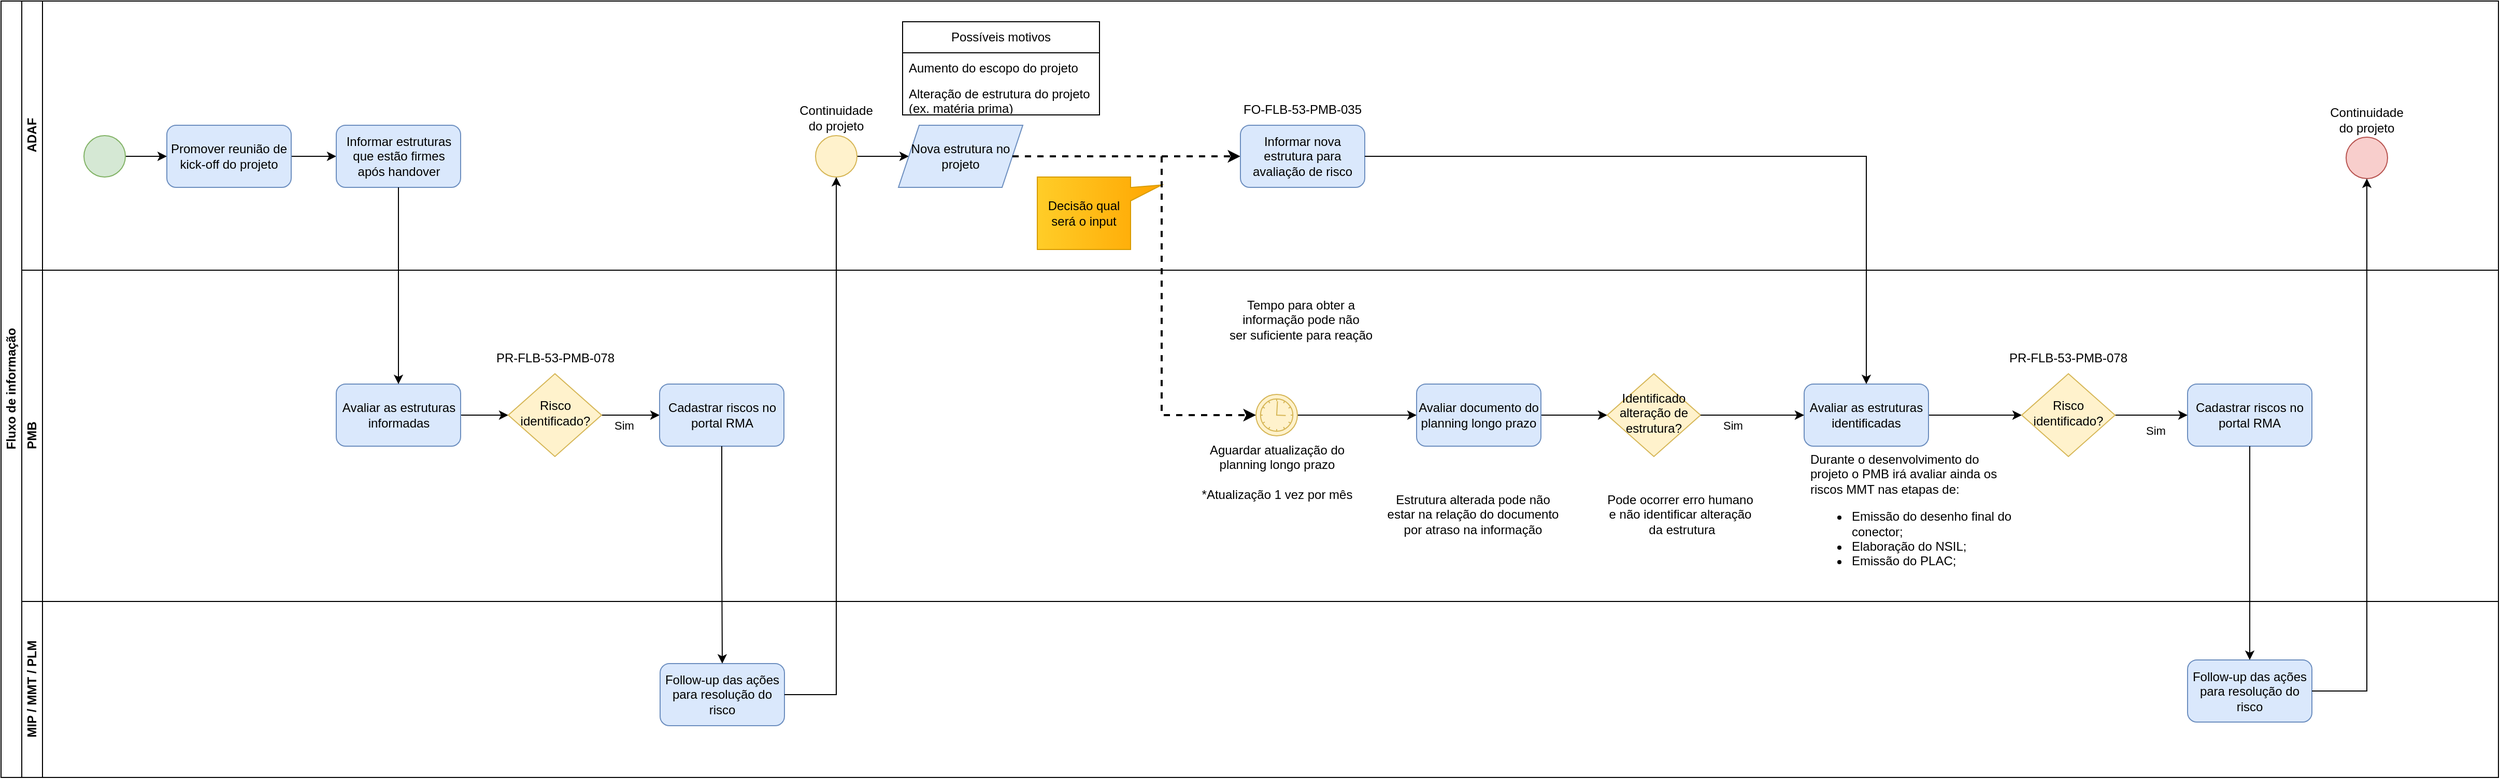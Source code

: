 <mxfile version="21.2.9" type="github">
  <diagram id="C5RBs43oDa-KdzZeNtuy" name="Page-1">
    <mxGraphModel dx="2820" dy="1275" grid="1" gridSize="10" guides="1" tooltips="1" connect="1" arrows="1" fold="1" page="1" pageScale="1" pageWidth="827" pageHeight="1169" math="0" shadow="0">
      <root>
        <mxCell id="WIyWlLk6GJQsqaUBKTNV-0" />
        <mxCell id="WIyWlLk6GJQsqaUBKTNV-1" parent="WIyWlLk6GJQsqaUBKTNV-0" />
        <mxCell id="ZzdF6FoWm0HYHNnGSfIL-0" value="Fluxo de informação" style="swimlane;childLayout=stackLayout;resizeParent=1;resizeParentMax=0;horizontal=0;startSize=20;horizontalStack=0;html=1;" vertex="1" parent="WIyWlLk6GJQsqaUBKTNV-1">
          <mxGeometry x="30" y="30" width="2410" height="750" as="geometry" />
        </mxCell>
        <mxCell id="ZzdF6FoWm0HYHNnGSfIL-1" value="ADAF" style="swimlane;startSize=20;horizontal=0;html=1;" vertex="1" parent="ZzdF6FoWm0HYHNnGSfIL-0">
          <mxGeometry x="20" width="2390" height="260" as="geometry" />
        </mxCell>
        <mxCell id="ZzdF6FoWm0HYHNnGSfIL-16" value="" style="edgeStyle=orthogonalEdgeStyle;rounded=0;orthogonalLoop=1;jettySize=auto;html=1;" edge="1" parent="ZzdF6FoWm0HYHNnGSfIL-1" source="ZzdF6FoWm0HYHNnGSfIL-4" target="ZzdF6FoWm0HYHNnGSfIL-5">
          <mxGeometry relative="1" as="geometry" />
        </mxCell>
        <mxCell id="ZzdF6FoWm0HYHNnGSfIL-4" value="Promover reunião de kick-off do projeto" style="rounded=1;whiteSpace=wrap;html=1;fontSize=12;glass=0;strokeWidth=1;shadow=0;fillColor=#dae8fc;strokeColor=#6c8ebf;" vertex="1" parent="ZzdF6FoWm0HYHNnGSfIL-1">
          <mxGeometry x="140" y="120" width="120" height="60" as="geometry" />
        </mxCell>
        <mxCell id="ZzdF6FoWm0HYHNnGSfIL-5" value="Informar estruturas que estão firmes após handover" style="rounded=1;whiteSpace=wrap;html=1;fontSize=12;glass=0;strokeWidth=1;shadow=0;fillColor=#dae8fc;strokeColor=#6c8ebf;" vertex="1" parent="ZzdF6FoWm0HYHNnGSfIL-1">
          <mxGeometry x="303.5" y="120" width="120" height="60" as="geometry" />
        </mxCell>
        <mxCell id="ZzdF6FoWm0HYHNnGSfIL-17" value="" style="edgeStyle=orthogonalEdgeStyle;rounded=0;orthogonalLoop=1;jettySize=auto;html=1;" edge="1" parent="ZzdF6FoWm0HYHNnGSfIL-1" source="ZzdF6FoWm0HYHNnGSfIL-7" target="ZzdF6FoWm0HYHNnGSfIL-4">
          <mxGeometry relative="1" as="geometry" />
        </mxCell>
        <mxCell id="ZzdF6FoWm0HYHNnGSfIL-7" value="" style="ellipse;whiteSpace=wrap;html=1;aspect=fixed;fillColor=#d5e8d4;strokeColor=#82b366;" vertex="1" parent="ZzdF6FoWm0HYHNnGSfIL-1">
          <mxGeometry x="60" y="130" width="40" height="40" as="geometry" />
        </mxCell>
        <mxCell id="ZzdF6FoWm0HYHNnGSfIL-23" value="" style="edgeStyle=orthogonalEdgeStyle;rounded=0;orthogonalLoop=1;jettySize=auto;html=1;" edge="1" parent="ZzdF6FoWm0HYHNnGSfIL-1" source="ZzdF6FoWm0HYHNnGSfIL-11" target="ZzdF6FoWm0HYHNnGSfIL-13">
          <mxGeometry relative="1" as="geometry" />
        </mxCell>
        <mxCell id="ZzdF6FoWm0HYHNnGSfIL-11" value="Continuidade do projeto" style="ellipse;whiteSpace=wrap;html=1;aspect=fixed;labelPosition=center;verticalLabelPosition=top;align=center;verticalAlign=bottom;fillColor=#fff2cc;strokeColor=#d6b656;" vertex="1" parent="ZzdF6FoWm0HYHNnGSfIL-1">
          <mxGeometry x="766" y="130" width="40" height="40" as="geometry" />
        </mxCell>
        <mxCell id="ZzdF6FoWm0HYHNnGSfIL-33" style="edgeStyle=orthogonalEdgeStyle;rounded=0;orthogonalLoop=1;jettySize=auto;html=1;entryX=0;entryY=0.5;entryDx=0;entryDy=0;dashed=1;strokeWidth=2;" edge="1" parent="ZzdF6FoWm0HYHNnGSfIL-1" source="ZzdF6FoWm0HYHNnGSfIL-13" target="ZzdF6FoWm0HYHNnGSfIL-26">
          <mxGeometry relative="1" as="geometry" />
        </mxCell>
        <mxCell id="ZzdF6FoWm0HYHNnGSfIL-13" value="Nova estrutura no projeto" style="shape=parallelogram;perimeter=parallelogramPerimeter;whiteSpace=wrap;html=1;fixedSize=1;fillColor=#dae8fc;strokeColor=#6c8ebf;" vertex="1" parent="ZzdF6FoWm0HYHNnGSfIL-1">
          <mxGeometry x="846" y="120" width="120" height="60" as="geometry" />
        </mxCell>
        <mxCell id="ZzdF6FoWm0HYHNnGSfIL-26" value="Informar nova estrutura para avaliação de risco" style="rounded=1;whiteSpace=wrap;html=1;fontSize=12;glass=0;strokeWidth=1;shadow=0;fillColor=#dae8fc;strokeColor=#6c8ebf;" vertex="1" parent="ZzdF6FoWm0HYHNnGSfIL-1">
          <mxGeometry x="1176" y="120" width="120" height="60" as="geometry" />
        </mxCell>
        <mxCell id="ZzdF6FoWm0HYHNnGSfIL-87" value="Continuidade do projeto" style="ellipse;whiteSpace=wrap;html=1;aspect=fixed;labelPosition=center;verticalLabelPosition=top;align=center;verticalAlign=bottom;fillColor=#f8cecc;strokeColor=#b85450;" vertex="1" parent="ZzdF6FoWm0HYHNnGSfIL-1">
          <mxGeometry x="2243" y="131.5" width="40" height="40" as="geometry" />
        </mxCell>
        <mxCell id="ZzdF6FoWm0HYHNnGSfIL-98" value="Decisão qual será o input" style="shape=callout;whiteSpace=wrap;html=1;perimeter=calloutPerimeter;base=13;direction=north;position2=0.89;size=30;position=0.67;fillColor=#ffcd28;gradientColor=#ffa500;strokeColor=#d79b00;" vertex="1" parent="ZzdF6FoWm0HYHNnGSfIL-1">
          <mxGeometry x="980" y="170" width="120" height="70" as="geometry" />
        </mxCell>
        <mxCell id="ZzdF6FoWm0HYHNnGSfIL-99" value="Possíveis motivos" style="swimlane;fontStyle=0;childLayout=stackLayout;horizontal=1;startSize=30;horizontalStack=0;resizeParent=1;resizeParentMax=0;resizeLast=0;collapsible=1;marginBottom=0;whiteSpace=wrap;html=1;" vertex="1" parent="ZzdF6FoWm0HYHNnGSfIL-1">
          <mxGeometry x="850" y="20" width="190" height="90" as="geometry">
            <mxRectangle x="870" y="20" width="80" height="30" as="alternateBounds" />
          </mxGeometry>
        </mxCell>
        <mxCell id="ZzdF6FoWm0HYHNnGSfIL-100" value="Aumento do escopo do projeto" style="text;strokeColor=none;fillColor=none;align=left;verticalAlign=middle;spacingLeft=4;spacingRight=4;overflow=hidden;points=[[0,0.5],[1,0.5]];portConstraint=eastwest;rotatable=0;whiteSpace=wrap;html=1;" vertex="1" parent="ZzdF6FoWm0HYHNnGSfIL-99">
          <mxGeometry y="30" width="190" height="30" as="geometry" />
        </mxCell>
        <mxCell id="ZzdF6FoWm0HYHNnGSfIL-101" value="Alteração de estrutura do projeto (ex. matéria prima)" style="text;strokeColor=none;fillColor=none;align=left;verticalAlign=middle;spacingLeft=4;spacingRight=4;overflow=hidden;points=[[0,0.5],[1,0.5]];portConstraint=eastwest;rotatable=0;whiteSpace=wrap;html=1;" vertex="1" parent="ZzdF6FoWm0HYHNnGSfIL-99">
          <mxGeometry y="60" width="190" height="30" as="geometry" />
        </mxCell>
        <mxCell id="ZzdF6FoWm0HYHNnGSfIL-107" value="FO-FLB-53-PMB-035" style="text;html=1;strokeColor=none;fillColor=none;align=center;verticalAlign=middle;whiteSpace=wrap;rounded=0;" vertex="1" parent="ZzdF6FoWm0HYHNnGSfIL-1">
          <mxGeometry x="1176" y="90" width="120" height="30" as="geometry" />
        </mxCell>
        <mxCell id="ZzdF6FoWm0HYHNnGSfIL-2" value="PMB" style="swimlane;startSize=20;horizontal=0;html=1;" vertex="1" parent="ZzdF6FoWm0HYHNnGSfIL-0">
          <mxGeometry x="20" y="260" width="2390" height="320" as="geometry" />
        </mxCell>
        <mxCell id="ZzdF6FoWm0HYHNnGSfIL-19" value="" style="edgeStyle=orthogonalEdgeStyle;rounded=0;orthogonalLoop=1;jettySize=auto;html=1;" edge="1" parent="ZzdF6FoWm0HYHNnGSfIL-2" source="ZzdF6FoWm0HYHNnGSfIL-6" target="ZzdF6FoWm0HYHNnGSfIL-9">
          <mxGeometry relative="1" as="geometry" />
        </mxCell>
        <mxCell id="ZzdF6FoWm0HYHNnGSfIL-6" value="A&lt;span style=&quot;text-indent: -0.38in; background-color: initial;&quot;&gt;valiar as estruturas informadas&lt;/span&gt;" style="rounded=1;whiteSpace=wrap;html=1;fontSize=12;glass=0;strokeWidth=1;shadow=0;fillColor=#dae8fc;strokeColor=#6c8ebf;" vertex="1" parent="ZzdF6FoWm0HYHNnGSfIL-2">
          <mxGeometry x="303.5" y="110" width="120" height="60" as="geometry" />
        </mxCell>
        <mxCell id="ZzdF6FoWm0HYHNnGSfIL-84" value="" style="edgeStyle=orthogonalEdgeStyle;rounded=0;orthogonalLoop=1;jettySize=auto;html=1;labelPosition=center;verticalLabelPosition=middle;align=center;verticalAlign=middle;" edge="1" parent="ZzdF6FoWm0HYHNnGSfIL-2" source="ZzdF6FoWm0HYHNnGSfIL-9" target="ZzdF6FoWm0HYHNnGSfIL-24">
          <mxGeometry relative="1" as="geometry">
            <Array as="points">
              <mxPoint x="579.5" y="140" />
              <mxPoint x="579.5" y="140" />
            </Array>
          </mxGeometry>
        </mxCell>
        <mxCell id="ZzdF6FoWm0HYHNnGSfIL-90" value="Sim" style="edgeLabel;html=1;align=center;verticalAlign=middle;resizable=0;points=[];container=1;" vertex="1" connectable="0" parent="ZzdF6FoWm0HYHNnGSfIL-84">
          <mxGeometry relative="1" as="geometry">
            <mxPoint x="-7" y="10" as="offset" />
          </mxGeometry>
        </mxCell>
        <mxCell id="ZzdF6FoWm0HYHNnGSfIL-9" value="Risco identificado?" style="rhombus;whiteSpace=wrap;html=1;shadow=0;fontFamily=Helvetica;fontSize=12;align=center;strokeWidth=1;spacing=6;spacingTop=-4;fillColor=#fff2cc;strokeColor=#d6b656;" vertex="1" parent="ZzdF6FoWm0HYHNnGSfIL-2">
          <mxGeometry x="469.5" y="100" width="90" height="80" as="geometry" />
        </mxCell>
        <mxCell id="ZzdF6FoWm0HYHNnGSfIL-38" value="" style="edgeStyle=orthogonalEdgeStyle;rounded=0;orthogonalLoop=1;jettySize=auto;html=1;" edge="1" parent="ZzdF6FoWm0HYHNnGSfIL-2" source="ZzdF6FoWm0HYHNnGSfIL-14" target="ZzdF6FoWm0HYHNnGSfIL-25">
          <mxGeometry relative="1" as="geometry" />
        </mxCell>
        <mxCell id="ZzdF6FoWm0HYHNnGSfIL-14" value="Avaliar documento do planning longo prazo" style="rounded=1;whiteSpace=wrap;html=1;fontSize=12;glass=0;strokeWidth=1;shadow=0;fillColor=#dae8fc;strokeColor=#6c8ebf;" vertex="1" parent="ZzdF6FoWm0HYHNnGSfIL-2">
          <mxGeometry x="1346" y="110" width="120" height="60" as="geometry" />
        </mxCell>
        <mxCell id="ZzdF6FoWm0HYHNnGSfIL-25" value="Identificado alteração de estrutura?" style="rhombus;whiteSpace=wrap;html=1;shadow=0;fontFamily=Helvetica;fontSize=12;align=center;strokeWidth=1;spacing=6;spacingTop=-4;fillColor=#fff2cc;strokeColor=#d6b656;" vertex="1" parent="ZzdF6FoWm0HYHNnGSfIL-2">
          <mxGeometry x="1530" y="100" width="90" height="80" as="geometry" />
        </mxCell>
        <mxCell id="ZzdF6FoWm0HYHNnGSfIL-37" value="" style="edgeStyle=orthogonalEdgeStyle;rounded=0;orthogonalLoop=1;jettySize=auto;html=1;exitX=1;exitY=0.5;exitDx=0;exitDy=0;exitPerimeter=0;" edge="1" parent="ZzdF6FoWm0HYHNnGSfIL-2" source="ZzdF6FoWm0HYHNnGSfIL-89" target="ZzdF6FoWm0HYHNnGSfIL-14">
          <mxGeometry relative="1" as="geometry">
            <mxPoint x="1296" y="140" as="sourcePoint" />
          </mxGeometry>
        </mxCell>
        <mxCell id="ZzdF6FoWm0HYHNnGSfIL-40" value="" style="edgeStyle=orthogonalEdgeStyle;rounded=0;orthogonalLoop=1;jettySize=auto;html=1;" edge="1" parent="ZzdF6FoWm0HYHNnGSfIL-2" source="ZzdF6FoWm0HYHNnGSfIL-29" target="ZzdF6FoWm0HYHNnGSfIL-30">
          <mxGeometry relative="1" as="geometry" />
        </mxCell>
        <mxCell id="ZzdF6FoWm0HYHNnGSfIL-29" value="A&lt;span style=&quot;text-indent: -0.38in; background-color: initial;&quot;&gt;valiar as estruturas identificadas&lt;/span&gt;" style="rounded=1;whiteSpace=wrap;html=1;fontSize=12;glass=0;strokeWidth=1;shadow=0;fillColor=#dae8fc;strokeColor=#6c8ebf;" vertex="1" parent="ZzdF6FoWm0HYHNnGSfIL-2">
          <mxGeometry x="1720" y="110" width="120" height="60" as="geometry" />
        </mxCell>
        <mxCell id="ZzdF6FoWm0HYHNnGSfIL-39" value="" style="edgeStyle=orthogonalEdgeStyle;rounded=0;orthogonalLoop=1;jettySize=auto;html=1;" edge="1" parent="ZzdF6FoWm0HYHNnGSfIL-2" source="ZzdF6FoWm0HYHNnGSfIL-25" target="ZzdF6FoWm0HYHNnGSfIL-29">
          <mxGeometry relative="1" as="geometry" />
        </mxCell>
        <mxCell id="ZzdF6FoWm0HYHNnGSfIL-91" value="Sim" style="edgeLabel;html=1;align=center;verticalAlign=middle;resizable=0;points=[];" vertex="1" connectable="0" parent="ZzdF6FoWm0HYHNnGSfIL-39">
          <mxGeometry x="-0.383" relative="1" as="geometry">
            <mxPoint y="10" as="offset" />
          </mxGeometry>
        </mxCell>
        <mxCell id="ZzdF6FoWm0HYHNnGSfIL-31" value="Cadastrar riscos no portal RMA" style="rounded=1;whiteSpace=wrap;html=1;fontSize=12;glass=0;strokeWidth=1;shadow=0;fillColor=#dae8fc;strokeColor=#6c8ebf;" vertex="1" parent="ZzdF6FoWm0HYHNnGSfIL-2">
          <mxGeometry x="2090" y="110" width="120" height="60" as="geometry" />
        </mxCell>
        <mxCell id="ZzdF6FoWm0HYHNnGSfIL-41" value="" style="edgeStyle=orthogonalEdgeStyle;rounded=0;orthogonalLoop=1;jettySize=auto;html=1;" edge="1" parent="ZzdF6FoWm0HYHNnGSfIL-2" source="ZzdF6FoWm0HYHNnGSfIL-30" target="ZzdF6FoWm0HYHNnGSfIL-31">
          <mxGeometry relative="1" as="geometry" />
        </mxCell>
        <mxCell id="ZzdF6FoWm0HYHNnGSfIL-92" value="Sim" style="edgeLabel;html=1;align=center;verticalAlign=middle;resizable=0;points=[];" vertex="1" connectable="0" parent="ZzdF6FoWm0HYHNnGSfIL-41">
          <mxGeometry x="0.154" y="-1" relative="1" as="geometry">
            <mxPoint x="-2" y="14" as="offset" />
          </mxGeometry>
        </mxCell>
        <mxCell id="ZzdF6FoWm0HYHNnGSfIL-30" value="Risco identificado?" style="rhombus;whiteSpace=wrap;html=1;shadow=0;fontFamily=Helvetica;fontSize=12;align=center;strokeWidth=1;spacing=6;spacingTop=-4;fillColor=#fff2cc;strokeColor=#d6b656;" vertex="1" parent="ZzdF6FoWm0HYHNnGSfIL-2">
          <mxGeometry x="1930" y="100" width="90" height="80" as="geometry" />
        </mxCell>
        <mxCell id="ZzdF6FoWm0HYHNnGSfIL-24" value="Cadastrar riscos no portal RMA" style="rounded=1;whiteSpace=wrap;html=1;fontSize=12;glass=0;strokeWidth=1;shadow=0;fillColor=#dae8fc;strokeColor=#6c8ebf;" vertex="1" parent="ZzdF6FoWm0HYHNnGSfIL-2">
          <mxGeometry x="615.5" y="110" width="120" height="60" as="geometry" />
        </mxCell>
        <mxCell id="ZzdF6FoWm0HYHNnGSfIL-89" value="Aguardar atualização do &lt;br&gt;planning longo prazo&lt;br&gt;&lt;br&gt;*Atualização 1 vez por mês" style="points=[[0.145,0.145,0],[0.5,0,0],[0.855,0.145,0],[1,0.5,0],[0.855,0.855,0],[0.5,1,0],[0.145,0.855,0],[0,0.5,0]];shape=mxgraph.bpmn.event;html=1;verticalLabelPosition=bottom;labelBackgroundColor=#ffffff;verticalAlign=top;align=center;perimeter=ellipsePerimeter;outlineConnect=0;aspect=fixed;outline=standard;symbol=timer;fillColor=#fff2cc;strokeColor=#d6b656;" vertex="1" parent="ZzdF6FoWm0HYHNnGSfIL-2">
          <mxGeometry x="1191" y="120" width="40" height="40" as="geometry" />
        </mxCell>
        <mxCell id="ZzdF6FoWm0HYHNnGSfIL-94" value="Tempo para obter a &lt;br&gt;informação pode não &lt;br&gt;ser suficiente para reação" style="shape=image;html=1;verticalAlign=bottom;verticalLabelPosition=top;labelBackgroundColor=#ffffff;imageAspect=0;aspect=fixed;image=https://cdn2.iconfinder.com/data/icons/circle-icons-1/64/caution-128.png;labelPosition=center;align=center;" vertex="1" parent="ZzdF6FoWm0HYHNnGSfIL-2">
          <mxGeometry x="1210" y="72" width="48" height="48" as="geometry" />
        </mxCell>
        <mxCell id="ZzdF6FoWm0HYHNnGSfIL-96" value="Pode ocorrer erro humano &lt;br&gt;e não identificar alteração&lt;br&gt;&amp;nbsp;da estrutura" style="shape=image;html=1;verticalAlign=top;verticalLabelPosition=bottom;labelBackgroundColor=#ffffff;imageAspect=0;aspect=fixed;image=https://cdn2.iconfinder.com/data/icons/circle-icons-1/64/caution-128.png" vertex="1" parent="ZzdF6FoWm0HYHNnGSfIL-2">
          <mxGeometry x="1576" y="160" width="48" height="48" as="geometry" />
        </mxCell>
        <mxCell id="ZzdF6FoWm0HYHNnGSfIL-103" value="Durante o desenvolvimento do projeto o PMB irá avaliar ainda os riscos MMT nas etapas de:&lt;br&gt;&lt;ul&gt;&lt;li&gt;&lt;span style=&quot;background-color: initial;&quot;&gt;Emissão do desenho final do conector;&lt;/span&gt;&lt;/li&gt;&lt;li&gt;Elaboração do NSIL;&lt;/li&gt;&lt;li&gt;Emissão do PLAC;&lt;/li&gt;&lt;/ul&gt;" style="text;strokeColor=none;fillColor=none;align=left;verticalAlign=middle;spacingLeft=4;spacingRight=4;overflow=hidden;points=[[0,0.5],[1,0.5]];portConstraint=eastwest;rotatable=0;whiteSpace=wrap;html=1;" vertex="1" parent="ZzdF6FoWm0HYHNnGSfIL-2">
          <mxGeometry x="1720" y="173.5" width="210" height="125" as="geometry" />
        </mxCell>
        <mxCell id="ZzdF6FoWm0HYHNnGSfIL-104" value="Estrutura alterada pode não &lt;br&gt;estar na relação do documento &lt;br&gt;por atraso na informação" style="shape=image;html=1;verticalAlign=top;verticalLabelPosition=bottom;labelBackgroundColor=#ffffff;imageAspect=0;aspect=fixed;image=https://cdn2.iconfinder.com/data/icons/circle-icons-1/64/caution-128.png" vertex="1" parent="ZzdF6FoWm0HYHNnGSfIL-2">
          <mxGeometry x="1376" y="160" width="48" height="48" as="geometry" />
        </mxCell>
        <mxCell id="ZzdF6FoWm0HYHNnGSfIL-105" value="PR-FLB-53-PMB-078" style="text;html=1;strokeColor=none;fillColor=none;align=center;verticalAlign=middle;whiteSpace=wrap;rounded=0;" vertex="1" parent="ZzdF6FoWm0HYHNnGSfIL-2">
          <mxGeometry x="454.5" y="70" width="120" height="30" as="geometry" />
        </mxCell>
        <mxCell id="ZzdF6FoWm0HYHNnGSfIL-106" value="PR-FLB-53-PMB-078" style="text;html=1;strokeColor=none;fillColor=none;align=center;verticalAlign=middle;whiteSpace=wrap;rounded=0;" vertex="1" parent="ZzdF6FoWm0HYHNnGSfIL-2">
          <mxGeometry x="1915" y="70" width="120" height="30" as="geometry" />
        </mxCell>
        <mxCell id="ZzdF6FoWm0HYHNnGSfIL-3" value="MIP / MMT / PLM" style="swimlane;startSize=20;horizontal=0;html=1;" vertex="1" parent="ZzdF6FoWm0HYHNnGSfIL-0">
          <mxGeometry x="20" y="580" width="2390" height="170" as="geometry" />
        </mxCell>
        <mxCell id="ZzdF6FoWm0HYHNnGSfIL-10" value="Follow-up das ações para resolução do risco" style="rounded=1;whiteSpace=wrap;html=1;fontSize=12;glass=0;strokeWidth=1;shadow=0;fillColor=#dae8fc;strokeColor=#6c8ebf;" vertex="1" parent="ZzdF6FoWm0HYHNnGSfIL-3">
          <mxGeometry x="616" y="60" width="120" height="60" as="geometry" />
        </mxCell>
        <mxCell id="ZzdF6FoWm0HYHNnGSfIL-85" value="Follow-up das ações para resolução do risco" style="rounded=1;whiteSpace=wrap;html=1;fontSize=12;glass=0;strokeWidth=1;shadow=0;fillColor=#dae8fc;strokeColor=#6c8ebf;" vertex="1" parent="ZzdF6FoWm0HYHNnGSfIL-3">
          <mxGeometry x="2090" y="56.5" width="120" height="60" as="geometry" />
        </mxCell>
        <mxCell id="ZzdF6FoWm0HYHNnGSfIL-18" value="" style="edgeStyle=orthogonalEdgeStyle;rounded=0;orthogonalLoop=1;jettySize=auto;html=1;" edge="1" parent="ZzdF6FoWm0HYHNnGSfIL-0" source="ZzdF6FoWm0HYHNnGSfIL-5" target="ZzdF6FoWm0HYHNnGSfIL-6">
          <mxGeometry relative="1" as="geometry" />
        </mxCell>
        <mxCell id="ZzdF6FoWm0HYHNnGSfIL-22" style="edgeStyle=orthogonalEdgeStyle;rounded=0;orthogonalLoop=1;jettySize=auto;html=1;entryX=0.5;entryY=1;entryDx=0;entryDy=0;" edge="1" parent="ZzdF6FoWm0HYHNnGSfIL-0" source="ZzdF6FoWm0HYHNnGSfIL-10" target="ZzdF6FoWm0HYHNnGSfIL-11">
          <mxGeometry relative="1" as="geometry" />
        </mxCell>
        <mxCell id="ZzdF6FoWm0HYHNnGSfIL-34" style="edgeStyle=orthogonalEdgeStyle;rounded=0;orthogonalLoop=1;jettySize=auto;html=1;entryX=0;entryY=0.5;entryDx=0;entryDy=0;dashed=1;jumpSize=6;strokeWidth=2;entryPerimeter=0;" edge="1" parent="ZzdF6FoWm0HYHNnGSfIL-0" source="ZzdF6FoWm0HYHNnGSfIL-13" target="ZzdF6FoWm0HYHNnGSfIL-89">
          <mxGeometry relative="1" as="geometry">
            <mxPoint x="1196" y="230" as="targetPoint" />
            <Array as="points">
              <mxPoint x="1120" y="150" />
              <mxPoint x="1120" y="400" />
            </Array>
          </mxGeometry>
        </mxCell>
        <mxCell id="ZzdF6FoWm0HYHNnGSfIL-32" style="edgeStyle=orthogonalEdgeStyle;rounded=0;orthogonalLoop=1;jettySize=auto;html=1;entryX=0.5;entryY=0;entryDx=0;entryDy=0;" edge="1" parent="ZzdF6FoWm0HYHNnGSfIL-0" source="ZzdF6FoWm0HYHNnGSfIL-26" target="ZzdF6FoWm0HYHNnGSfIL-29">
          <mxGeometry relative="1" as="geometry" />
        </mxCell>
        <mxCell id="ZzdF6FoWm0HYHNnGSfIL-21" value="" style="edgeStyle=orthogonalEdgeStyle;rounded=0;orthogonalLoop=1;jettySize=auto;html=1;exitX=0.5;exitY=1;exitDx=0;exitDy=0;" edge="1" parent="ZzdF6FoWm0HYHNnGSfIL-0" source="ZzdF6FoWm0HYHNnGSfIL-24" target="ZzdF6FoWm0HYHNnGSfIL-10">
          <mxGeometry relative="1" as="geometry">
            <mxPoint x="700" y="240" as="sourcePoint" />
          </mxGeometry>
        </mxCell>
        <mxCell id="ZzdF6FoWm0HYHNnGSfIL-86" value="" style="edgeStyle=orthogonalEdgeStyle;rounded=0;orthogonalLoop=1;jettySize=auto;html=1;" edge="1" parent="ZzdF6FoWm0HYHNnGSfIL-0" source="ZzdF6FoWm0HYHNnGSfIL-31" target="ZzdF6FoWm0HYHNnGSfIL-85">
          <mxGeometry relative="1" as="geometry" />
        </mxCell>
        <mxCell id="ZzdF6FoWm0HYHNnGSfIL-88" style="edgeStyle=orthogonalEdgeStyle;rounded=0;orthogonalLoop=1;jettySize=auto;html=1;entryX=0.5;entryY=1;entryDx=0;entryDy=0;" edge="1" parent="ZzdF6FoWm0HYHNnGSfIL-0" source="ZzdF6FoWm0HYHNnGSfIL-85" target="ZzdF6FoWm0HYHNnGSfIL-87">
          <mxGeometry relative="1" as="geometry" />
        </mxCell>
      </root>
    </mxGraphModel>
  </diagram>
</mxfile>

